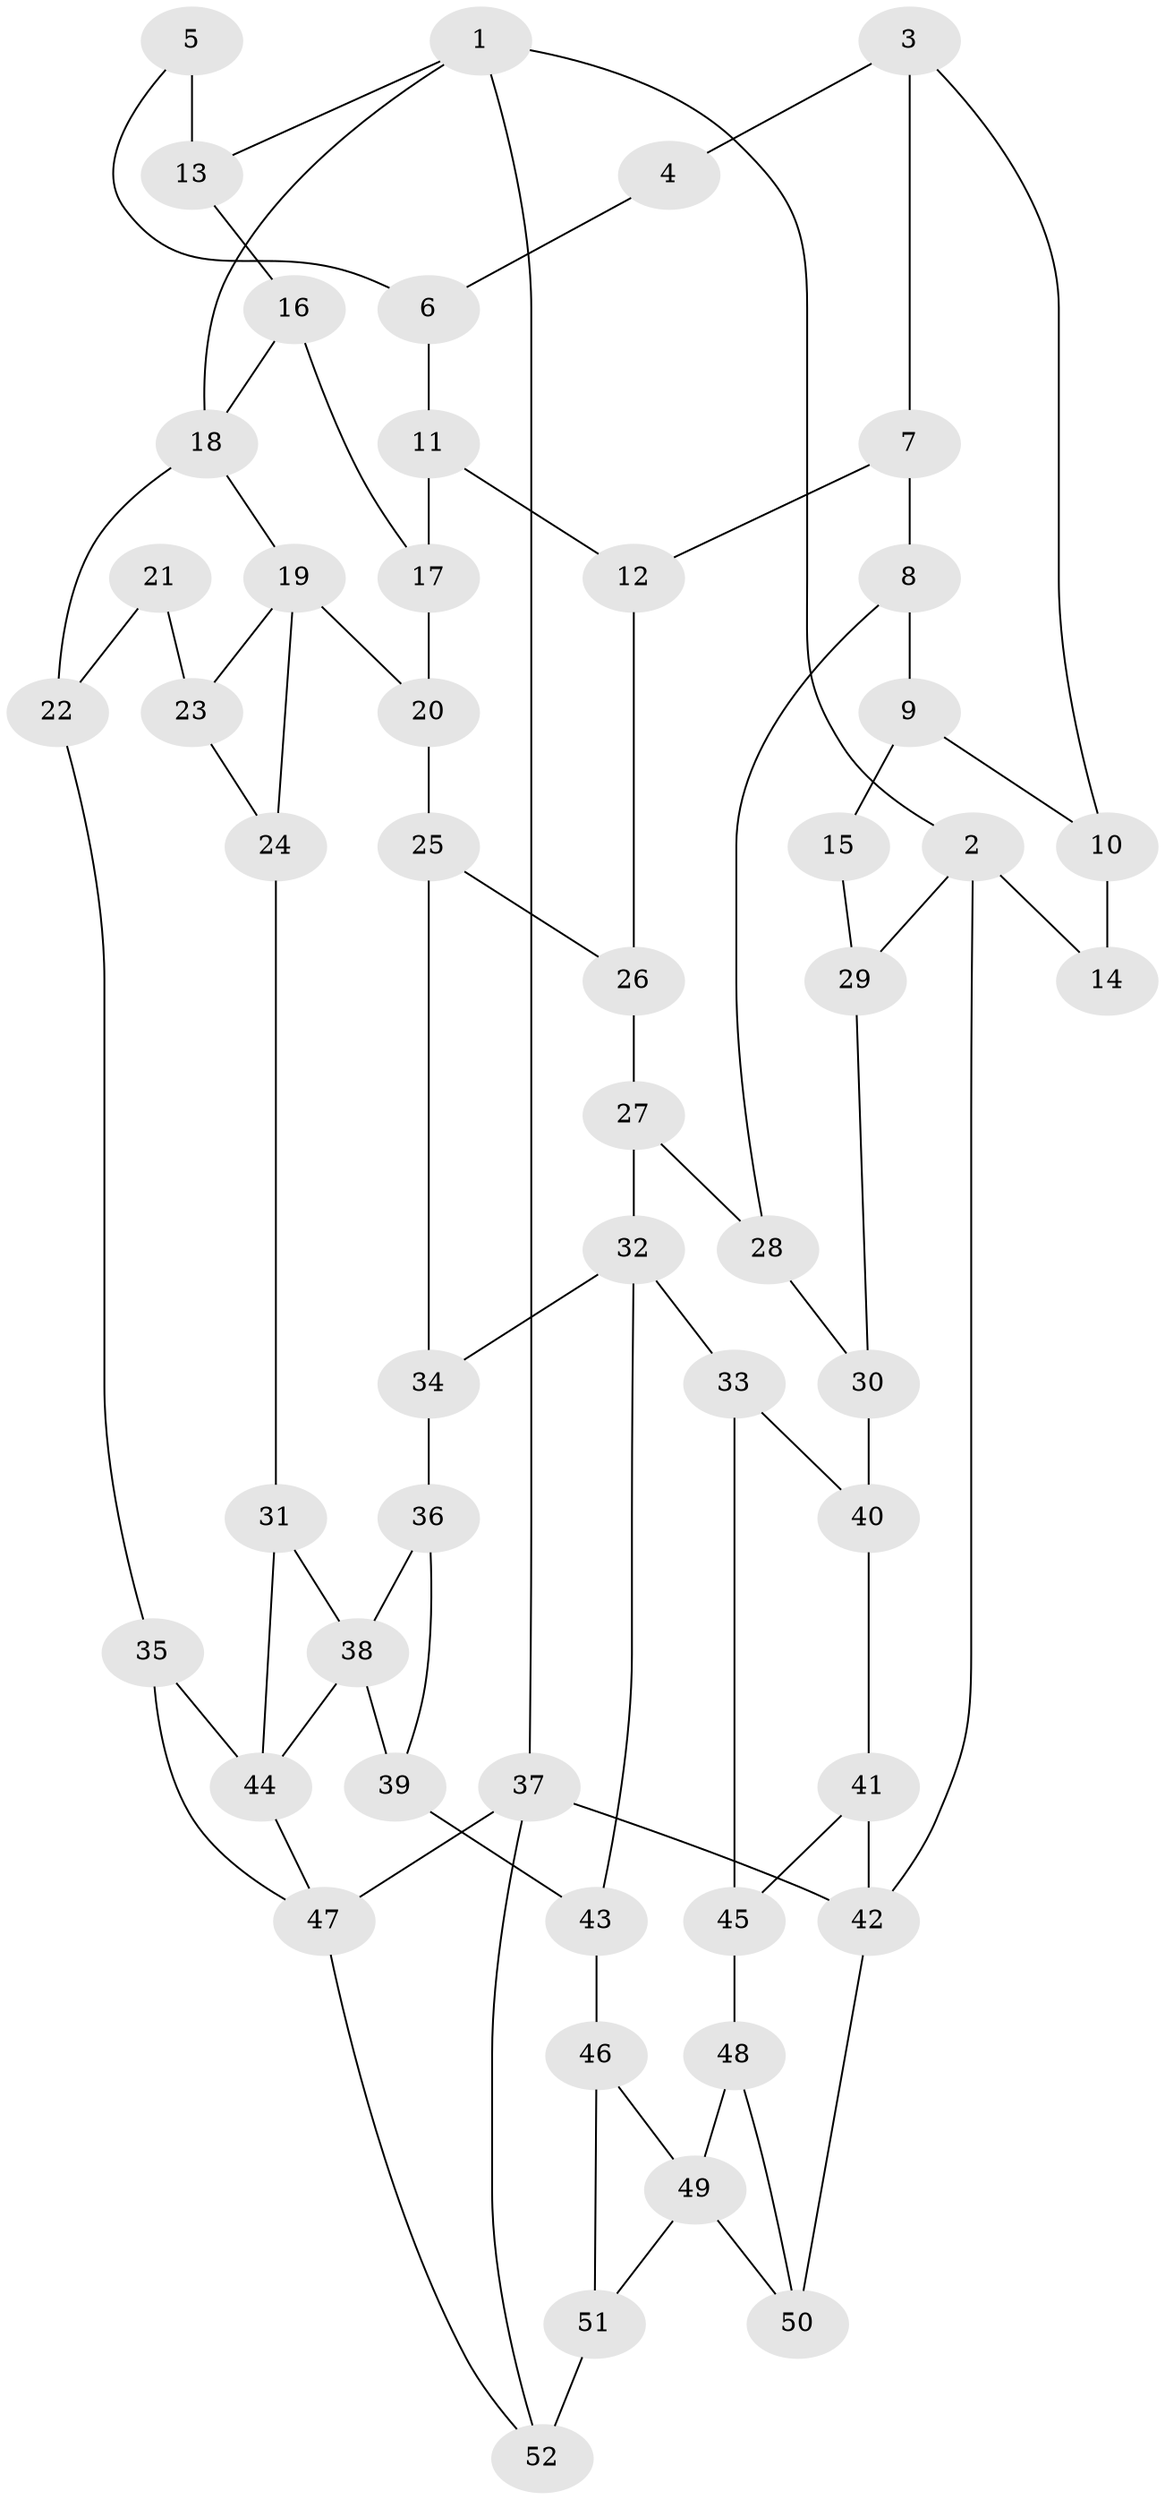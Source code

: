 // original degree distribution, {3: 0.04054054054054054, 4: 0.25675675675675674, 5: 0.44594594594594594, 6: 0.25675675675675674}
// Generated by graph-tools (version 1.1) at 2025/38/03/04/25 23:38:28]
// undirected, 52 vertices, 81 edges
graph export_dot {
  node [color=gray90,style=filled];
  1;
  2;
  3;
  4;
  5;
  6;
  7;
  8;
  9;
  10;
  11;
  12;
  13;
  14;
  15;
  16;
  17;
  18;
  19;
  20;
  21;
  22;
  23;
  24;
  25;
  26;
  27;
  28;
  29;
  30;
  31;
  32;
  33;
  34;
  35;
  36;
  37;
  38;
  39;
  40;
  41;
  42;
  43;
  44;
  45;
  46;
  47;
  48;
  49;
  50;
  51;
  52;
  1 -- 2 [weight=1.0];
  1 -- 13 [weight=1.0];
  1 -- 18 [weight=1.0];
  1 -- 37 [weight=1.0];
  2 -- 14 [weight=1.0];
  2 -- 29 [weight=1.0];
  2 -- 42 [weight=1.0];
  3 -- 4 [weight=1.0];
  3 -- 7 [weight=1.0];
  3 -- 10 [weight=1.0];
  4 -- 6 [weight=1.0];
  5 -- 6 [weight=1.0];
  5 -- 13 [weight=2.0];
  6 -- 11 [weight=1.0];
  7 -- 8 [weight=1.0];
  7 -- 12 [weight=1.0];
  8 -- 9 [weight=1.0];
  8 -- 28 [weight=1.0];
  9 -- 10 [weight=1.0];
  9 -- 15 [weight=1.0];
  10 -- 14 [weight=2.0];
  11 -- 12 [weight=1.0];
  11 -- 17 [weight=1.0];
  12 -- 26 [weight=1.0];
  13 -- 16 [weight=1.0];
  15 -- 29 [weight=2.0];
  16 -- 17 [weight=1.0];
  16 -- 18 [weight=1.0];
  17 -- 20 [weight=1.0];
  18 -- 19 [weight=1.0];
  18 -- 22 [weight=1.0];
  19 -- 20 [weight=1.0];
  19 -- 23 [weight=1.0];
  19 -- 24 [weight=1.0];
  20 -- 25 [weight=1.0];
  21 -- 22 [weight=1.0];
  21 -- 23 [weight=2.0];
  22 -- 35 [weight=1.0];
  23 -- 24 [weight=1.0];
  24 -- 31 [weight=1.0];
  25 -- 26 [weight=1.0];
  25 -- 34 [weight=1.0];
  26 -- 27 [weight=1.0];
  27 -- 28 [weight=1.0];
  27 -- 32 [weight=1.0];
  28 -- 30 [weight=1.0];
  29 -- 30 [weight=1.0];
  30 -- 40 [weight=2.0];
  31 -- 38 [weight=1.0];
  31 -- 44 [weight=1.0];
  32 -- 33 [weight=1.0];
  32 -- 34 [weight=1.0];
  32 -- 43 [weight=1.0];
  33 -- 40 [weight=1.0];
  33 -- 45 [weight=1.0];
  34 -- 36 [weight=2.0];
  35 -- 44 [weight=1.0];
  35 -- 47 [weight=1.0];
  36 -- 38 [weight=1.0];
  36 -- 39 [weight=1.0];
  37 -- 42 [weight=1.0];
  37 -- 47 [weight=1.0];
  37 -- 52 [weight=1.0];
  38 -- 39 [weight=1.0];
  38 -- 44 [weight=1.0];
  39 -- 43 [weight=1.0];
  40 -- 41 [weight=1.0];
  41 -- 42 [weight=1.0];
  41 -- 45 [weight=1.0];
  42 -- 50 [weight=1.0];
  43 -- 46 [weight=1.0];
  44 -- 47 [weight=1.0];
  45 -- 48 [weight=2.0];
  46 -- 49 [weight=1.0];
  46 -- 51 [weight=1.0];
  47 -- 52 [weight=1.0];
  48 -- 49 [weight=1.0];
  48 -- 50 [weight=1.0];
  49 -- 50 [weight=1.0];
  49 -- 51 [weight=1.0];
  51 -- 52 [weight=2.0];
}
